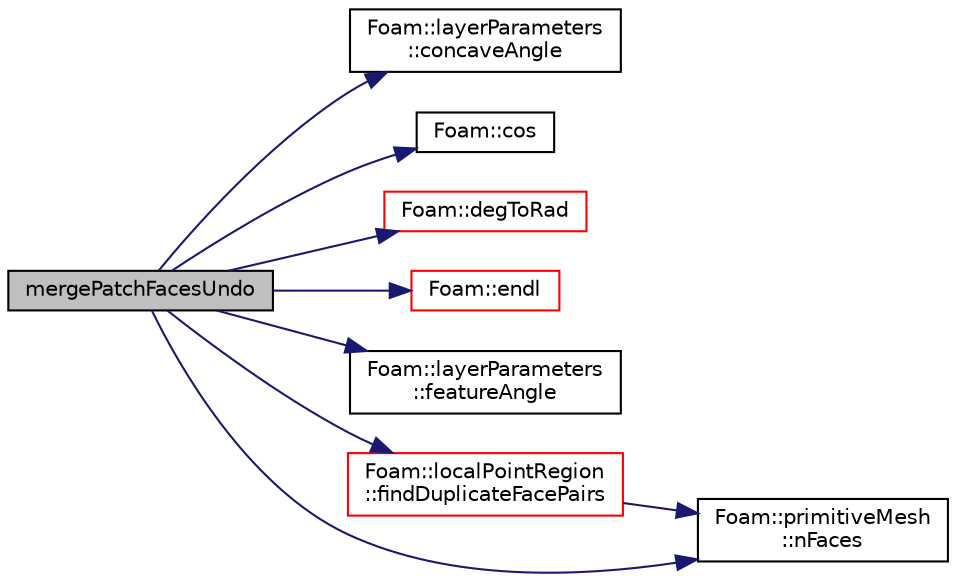 digraph "mergePatchFacesUndo"
{
  bgcolor="transparent";
  edge [fontname="Helvetica",fontsize="10",labelfontname="Helvetica",labelfontsize="10"];
  node [fontname="Helvetica",fontsize="10",shape=record];
  rankdir="LR";
  Node1 [label="mergePatchFacesUndo",height=0.2,width=0.4,color="black", fillcolor="grey75", style="filled", fontcolor="black"];
  Node1 -> Node2 [color="midnightblue",fontsize="10",style="solid",fontname="Helvetica"];
  Node2 [label="Foam::layerParameters\l::concaveAngle",height=0.2,width=0.4,color="black",URL="$a01268.html#a54743d9f08f7fd504a2cbe04ba8511c5"];
  Node1 -> Node3 [color="midnightblue",fontsize="10",style="solid",fontname="Helvetica"];
  Node3 [label="Foam::cos",height=0.2,width=0.4,color="black",URL="$a10675.html#aebb41a148f7cf44b63e12f69e487e49f"];
  Node1 -> Node4 [color="midnightblue",fontsize="10",style="solid",fontname="Helvetica"];
  Node4 [label="Foam::degToRad",height=0.2,width=0.4,color="red",URL="$a10675.html#af706f965be4d1457b0f1e7fade1c0118",tooltip="Conversion from degrees to radians. "];
  Node1 -> Node5 [color="midnightblue",fontsize="10",style="solid",fontname="Helvetica"];
  Node5 [label="Foam::endl",height=0.2,width=0.4,color="red",URL="$a10675.html#a2db8fe02a0d3909e9351bb4275b23ce4",tooltip="Add newline and flush stream. "];
  Node1 -> Node6 [color="midnightblue",fontsize="10",style="solid",fontname="Helvetica"];
  Node6 [label="Foam::layerParameters\l::featureAngle",height=0.2,width=0.4,color="black",URL="$a01268.html#a198431c3999aba7157ac7d4490937485"];
  Node1 -> Node7 [color="midnightblue",fontsize="10",style="solid",fontname="Helvetica"];
  Node7 [label="Foam::localPointRegion\l::findDuplicateFacePairs",height=0.2,width=0.4,color="red",URL="$a01369.html#ada4b8f94bf6f76d8d4342d0d169ce358",tooltip="Helper routine to find all baffles (two boundary faces. "];
  Node7 -> Node8 [color="midnightblue",fontsize="10",style="solid",fontname="Helvetica"];
  Node8 [label="Foam::primitiveMesh\l::nFaces",height=0.2,width=0.4,color="black",URL="$a01956.html#a9be088de373a98524a153de7da0e92e8"];
  Node1 -> Node8 [color="midnightblue",fontsize="10",style="solid",fontname="Helvetica"];
}
